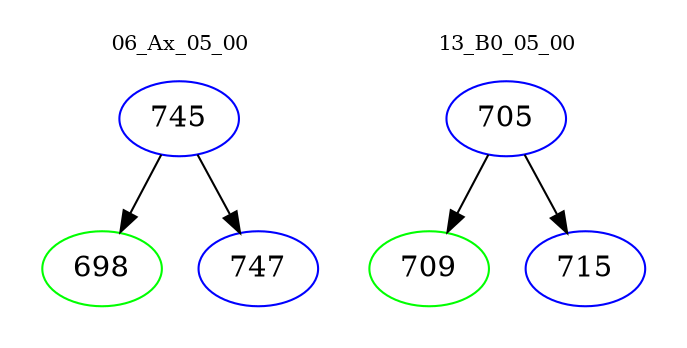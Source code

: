 digraph{
subgraph cluster_0 {
color = white
label = "06_Ax_05_00";
fontsize=10;
T0_745 [label="745", color="blue"]
T0_745 -> T0_698 [color="black"]
T0_698 [label="698", color="green"]
T0_745 -> T0_747 [color="black"]
T0_747 [label="747", color="blue"]
}
subgraph cluster_1 {
color = white
label = "13_B0_05_00";
fontsize=10;
T1_705 [label="705", color="blue"]
T1_705 -> T1_709 [color="black"]
T1_709 [label="709", color="green"]
T1_705 -> T1_715 [color="black"]
T1_715 [label="715", color="blue"]
}
}
